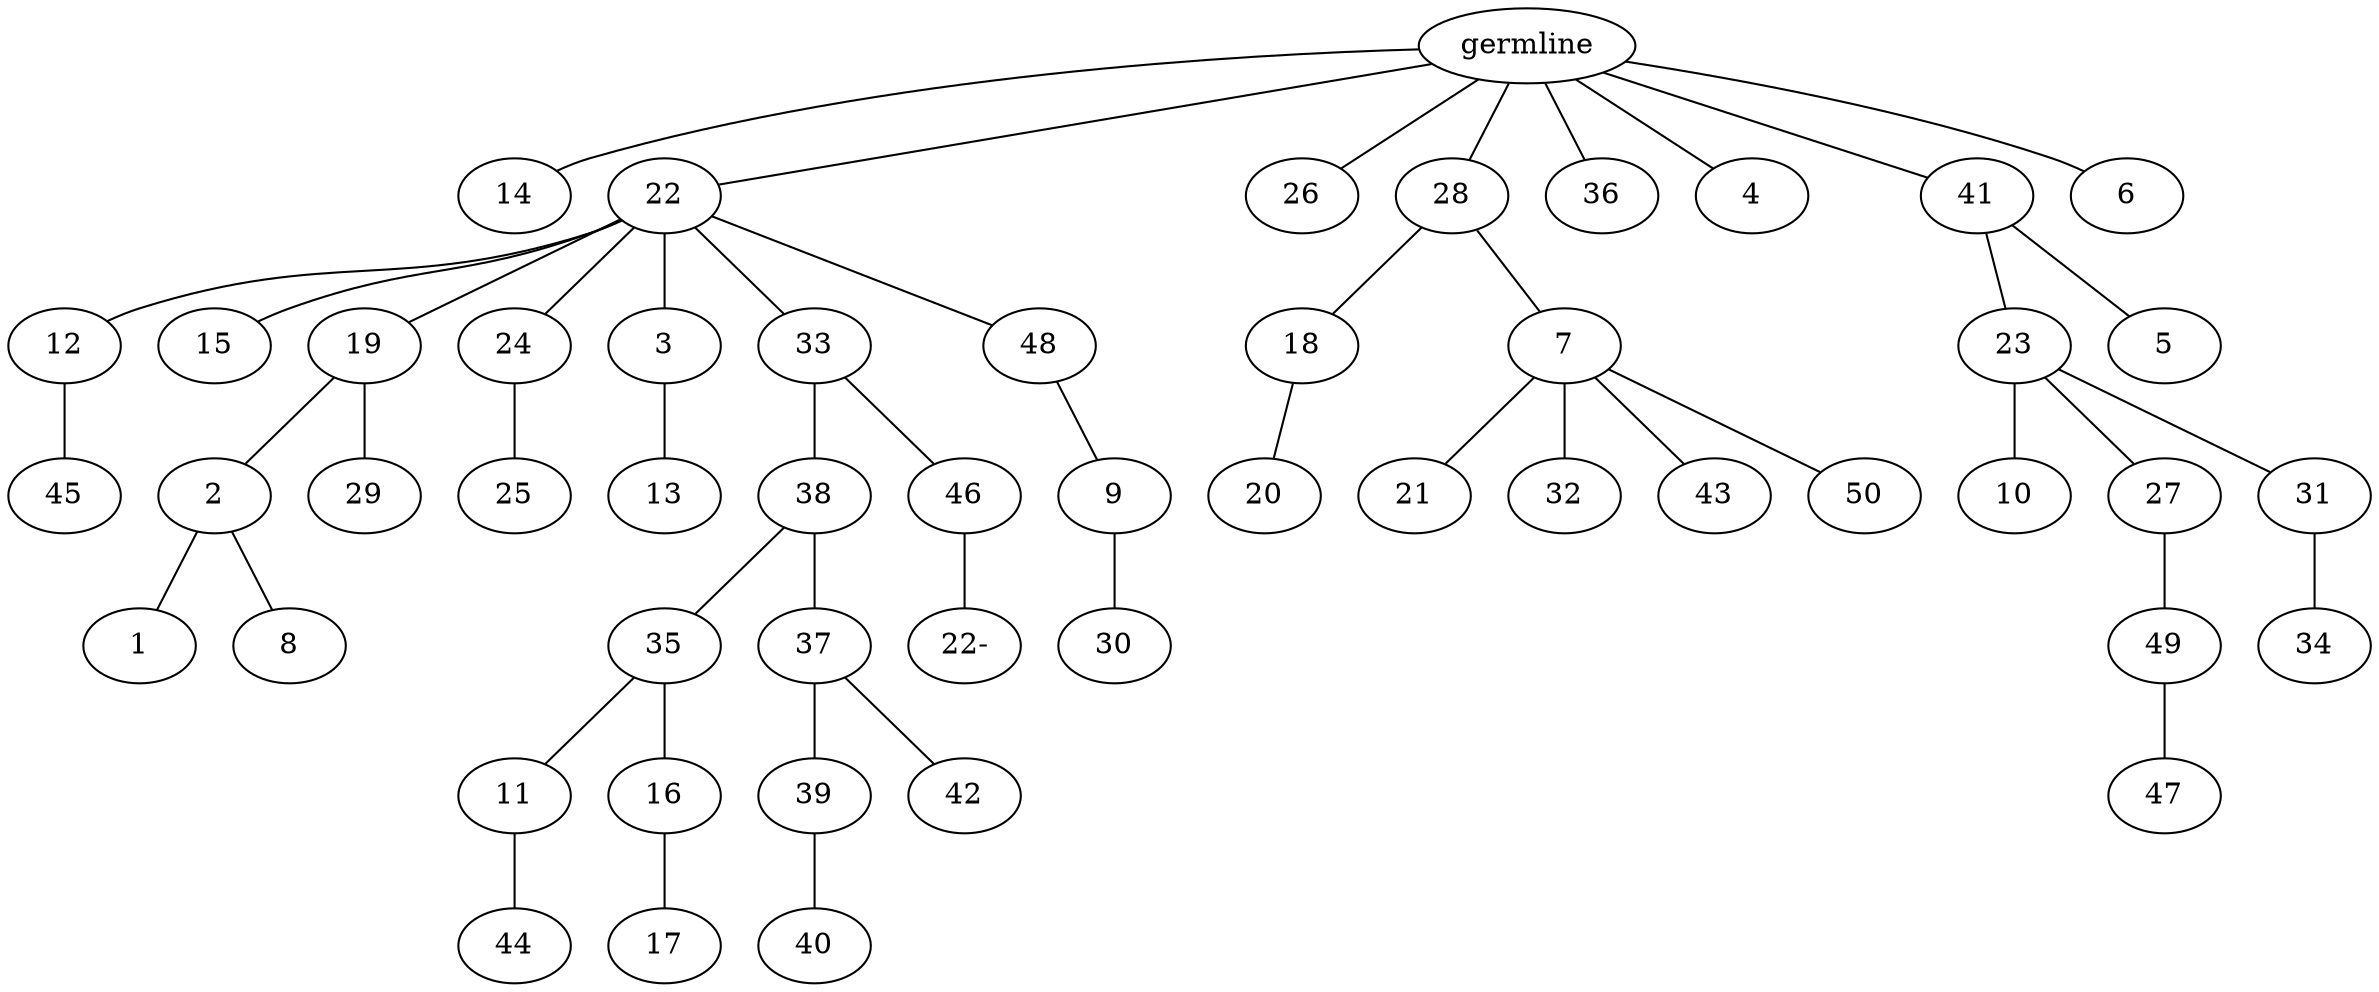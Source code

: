 graph tree {
    "139733512919168" [label="germline"];
    "139733512917728" [label="14"];
    "139733512920272" [label="22"];
    "139733512917488" [label="12"];
    "139733512918592" [label="45"];
    "139733512917968" [label="15"];
    "139733512918448" [label="19"];
    "139733512934496" [label="2"];
    "139733512934688" [label="1"];
    "139733512933632" [label="8"];
    "139733512933536" [label="29"];
    "139733512917680" [label="24"];
    "139733512933920" [label="25"];
    "139733512917920" [label="3"];
    "139733512933488" [label="13"];
    "139733512917104" [label="33"];
    "139733512933680" [label="38"];
    "139733512900560" [label="35"];
    "139733512900080" [label="11"];
    "139733512899600" [label="44"];
    "139733512899504" [label="16"];
    "139733512900176" [label="17"];
    "139733512898064" [label="37"];
    "139733512898976" [label="39"];
    "139733512900368" [label="40"];
    "139733512899888" [label="42"];
    "139733512934112" [label="46"];
    "139733512918496" [label="22-"];
    "139733512933872" [label="48"];
    "139733512898928" [label="9"];
    "139733512899120" [label="30"];
    "139733512918640" [label="26"];
    "139733512919264" [label="28"];
    "139733512899744" [label="18"];
    "139733512900320" [label="20"];
    "139733512900224" [label="7"];
    "139733512899360" [label="21"];
    "139733512899312" [label="32"];
    "139733512898304" [label="43"];
    "139733512898688" [label="50"];
    "139733512918400" [label="36"];
    "139733512933440" [label="4"];
    "139733512934544" [label="41"];
    "139733512897344" [label="23"];
    "139733512899792" [label="10"];
    "139733512899456" [label="27"];
    "139733512897824" [label="49"];
    "139733512897728" [label="47"];
    "139733512898112" [label="31"];
    "139733512898448" [label="34"];
    "139733512899264" [label="5"];
    "139733512896768" [label="6"];
    "139733512919168" -- "139733512917728";
    "139733512919168" -- "139733512920272";
    "139733512919168" -- "139733512918640";
    "139733512919168" -- "139733512919264";
    "139733512919168" -- "139733512918400";
    "139733512919168" -- "139733512933440";
    "139733512919168" -- "139733512934544";
    "139733512919168" -- "139733512896768";
    "139733512920272" -- "139733512917488";
    "139733512920272" -- "139733512917968";
    "139733512920272" -- "139733512918448";
    "139733512920272" -- "139733512917680";
    "139733512920272" -- "139733512917920";
    "139733512920272" -- "139733512917104";
    "139733512920272" -- "139733512933872";
    "139733512917488" -- "139733512918592";
    "139733512918448" -- "139733512934496";
    "139733512918448" -- "139733512933536";
    "139733512934496" -- "139733512934688";
    "139733512934496" -- "139733512933632";
    "139733512917680" -- "139733512933920";
    "139733512917920" -- "139733512933488";
    "139733512917104" -- "139733512933680";
    "139733512917104" -- "139733512934112";
    "139733512933680" -- "139733512900560";
    "139733512933680" -- "139733512898064";
    "139733512900560" -- "139733512900080";
    "139733512900560" -- "139733512899504";
    "139733512900080" -- "139733512899600";
    "139733512899504" -- "139733512900176";
    "139733512898064" -- "139733512898976";
    "139733512898064" -- "139733512899888";
    "139733512898976" -- "139733512900368";
    "139733512934112" -- "139733512918496";
    "139733512933872" -- "139733512898928";
    "139733512898928" -- "139733512899120";
    "139733512919264" -- "139733512899744";
    "139733512919264" -- "139733512900224";
    "139733512899744" -- "139733512900320";
    "139733512900224" -- "139733512899360";
    "139733512900224" -- "139733512899312";
    "139733512900224" -- "139733512898304";
    "139733512900224" -- "139733512898688";
    "139733512934544" -- "139733512897344";
    "139733512934544" -- "139733512899264";
    "139733512897344" -- "139733512899792";
    "139733512897344" -- "139733512899456";
    "139733512897344" -- "139733512898112";
    "139733512899456" -- "139733512897824";
    "139733512897824" -- "139733512897728";
    "139733512898112" -- "139733512898448";
}
